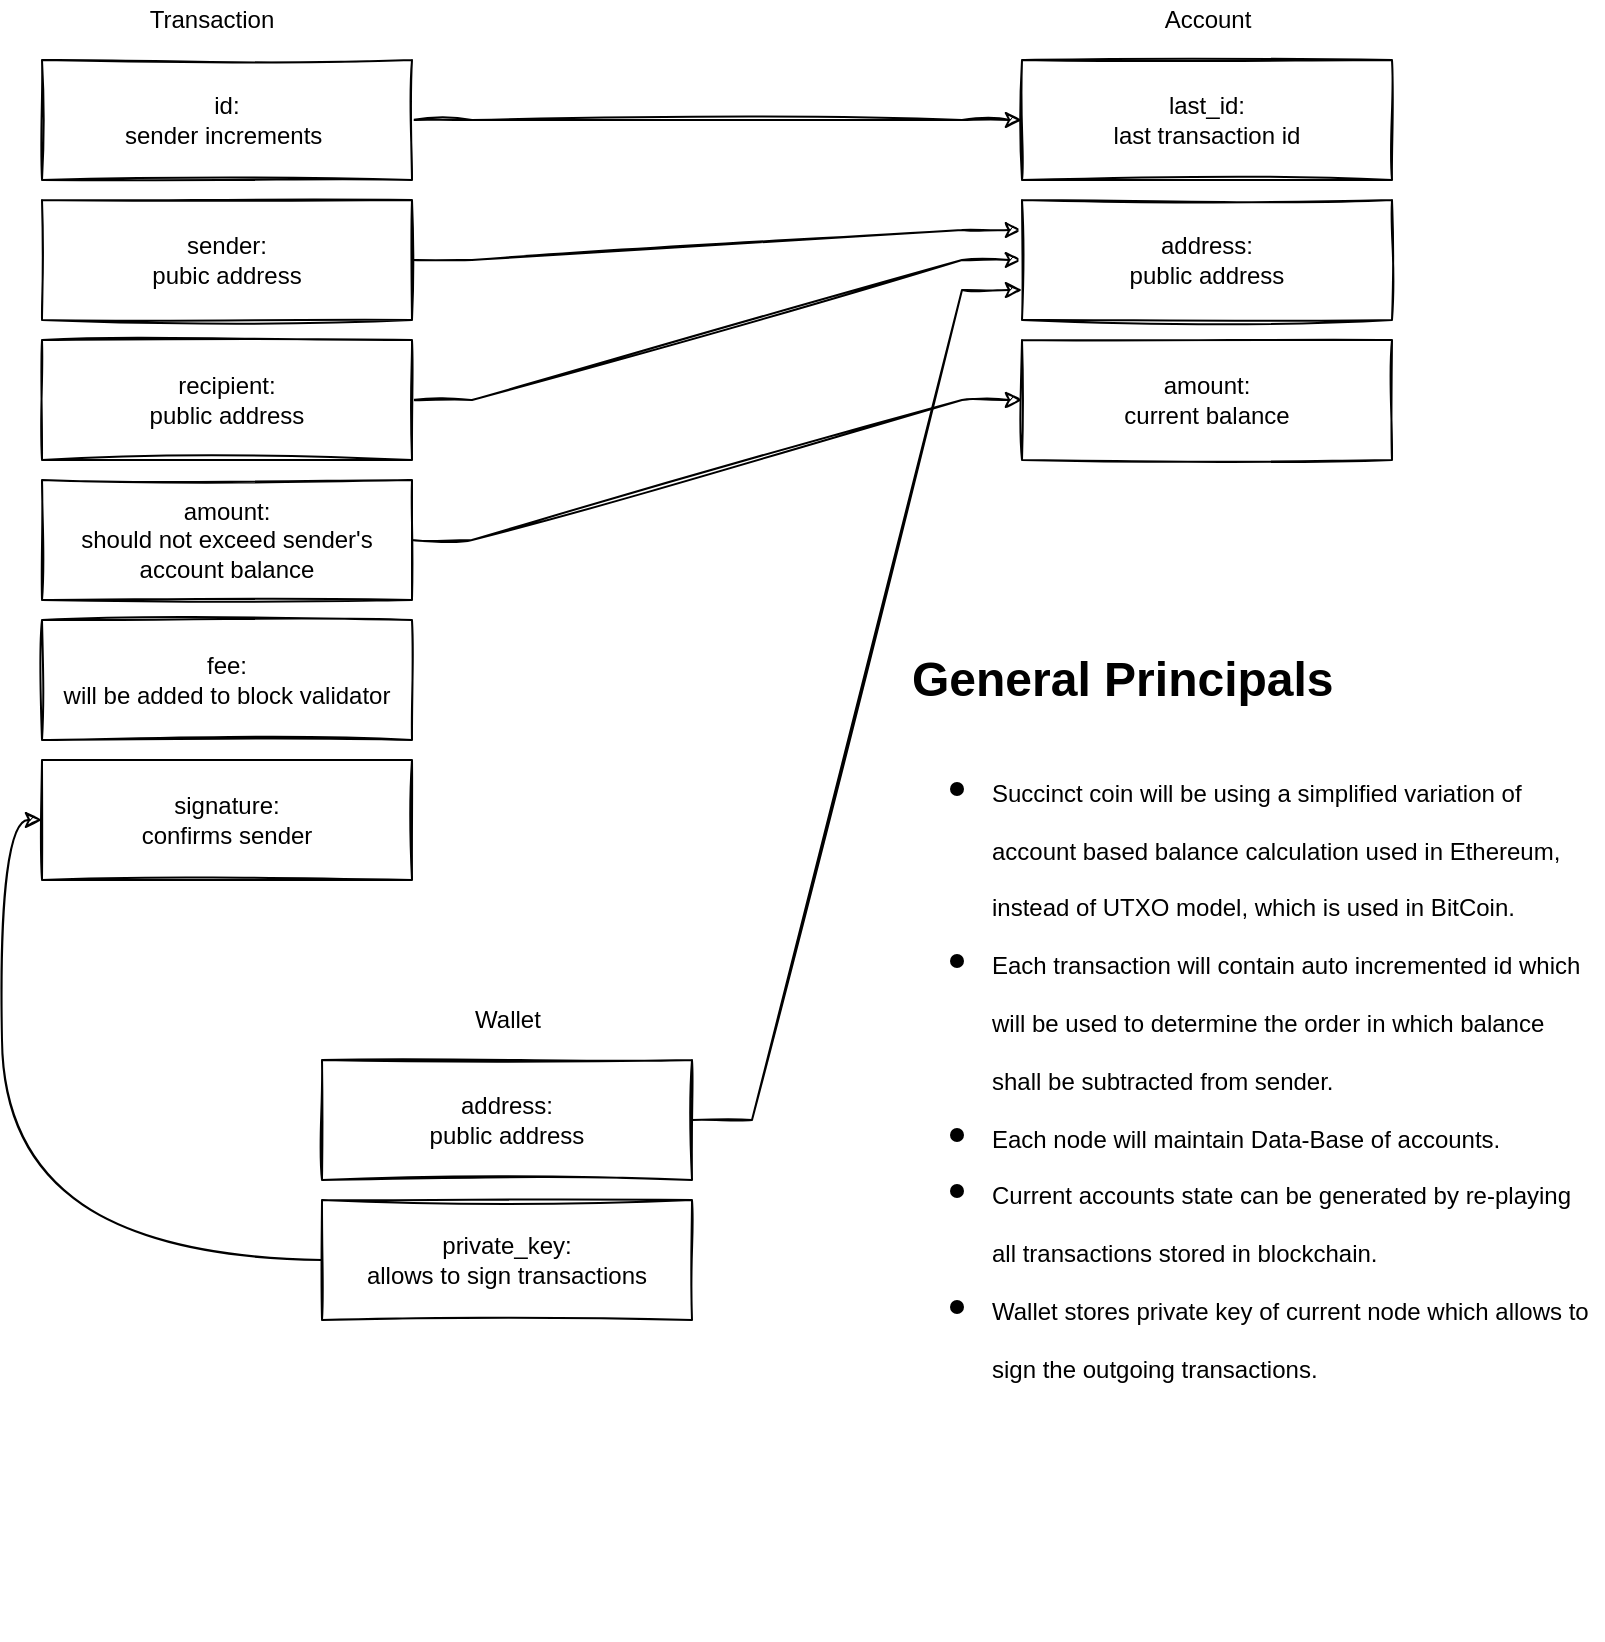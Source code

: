 <mxfile version="13.5.3" type="github">
  <diagram id="UOPjFhgSH-NBCn5mMsvi" name="Page-1">
    <mxGraphModel dx="1188" dy="769" grid="1" gridSize="10" guides="1" tooltips="1" connect="1" arrows="1" fold="1" page="1" pageScale="1" pageWidth="850" pageHeight="1100" math="0" shadow="0">
      <root>
        <mxCell id="0" />
        <mxCell id="1" parent="0" />
        <mxCell id="68P404522QT9SfdU48aJ-20" style="edgeStyle=entityRelationEdgeStyle;rounded=0;sketch=1;orthogonalLoop=1;jettySize=auto;html=1;entryX=0;entryY=0.25;entryDx=0;entryDy=0;" edge="1" parent="1" source="68P404522QT9SfdU48aJ-1" target="68P404522QT9SfdU48aJ-11">
          <mxGeometry relative="1" as="geometry" />
        </mxCell>
        <mxCell id="68P404522QT9SfdU48aJ-1" value="sender:&lt;br&gt;pubic address" style="rounded=0;whiteSpace=wrap;html=1;sketch=1;" vertex="1" parent="1">
          <mxGeometry x="60" y="260" width="185" height="60" as="geometry" />
        </mxCell>
        <mxCell id="68P404522QT9SfdU48aJ-21" style="edgeStyle=entityRelationEdgeStyle;rounded=0;sketch=1;orthogonalLoop=1;jettySize=auto;html=1;exitX=1;exitY=0.5;exitDx=0;exitDy=0;entryX=0;entryY=0.5;entryDx=0;entryDy=0;" edge="1" parent="1" source="68P404522QT9SfdU48aJ-2" target="68P404522QT9SfdU48aJ-11">
          <mxGeometry relative="1" as="geometry" />
        </mxCell>
        <mxCell id="68P404522QT9SfdU48aJ-2" value="recipient:&lt;br&gt;public address" style="rounded=0;whiteSpace=wrap;html=1;sketch=1;" vertex="1" parent="1">
          <mxGeometry x="60" y="330" width="185" height="60" as="geometry" />
        </mxCell>
        <mxCell id="68P404522QT9SfdU48aJ-23" style="edgeStyle=entityRelationEdgeStyle;rounded=0;sketch=1;orthogonalLoop=1;jettySize=auto;html=1;exitX=1;exitY=0.5;exitDx=0;exitDy=0;entryX=0;entryY=0.5;entryDx=0;entryDy=0;" edge="1" parent="1" source="68P404522QT9SfdU48aJ-3" target="68P404522QT9SfdU48aJ-12">
          <mxGeometry relative="1" as="geometry" />
        </mxCell>
        <mxCell id="68P404522QT9SfdU48aJ-3" value="amount:&lt;br&gt;should not exceed sender&#39;s account balance" style="rounded=0;whiteSpace=wrap;html=1;sketch=1;" vertex="1" parent="1">
          <mxGeometry x="60" y="400" width="185" height="60" as="geometry" />
        </mxCell>
        <mxCell id="68P404522QT9SfdU48aJ-19" style="edgeStyle=entityRelationEdgeStyle;rounded=0;sketch=1;orthogonalLoop=1;jettySize=auto;html=1;entryX=0;entryY=0.5;entryDx=0;entryDy=0;" edge="1" parent="1" source="68P404522QT9SfdU48aJ-6" target="68P404522QT9SfdU48aJ-13">
          <mxGeometry relative="1" as="geometry" />
        </mxCell>
        <mxCell id="68P404522QT9SfdU48aJ-6" value="id:&lt;br&gt;sender increments&amp;nbsp;" style="rounded=0;whiteSpace=wrap;html=1;sketch=1;" vertex="1" parent="1">
          <mxGeometry x="60" y="190" width="185" height="60" as="geometry" />
        </mxCell>
        <mxCell id="68P404522QT9SfdU48aJ-7" value="signature:&lt;br&gt;confirms sender" style="rounded=0;whiteSpace=wrap;html=1;sketch=1;" vertex="1" parent="1">
          <mxGeometry x="60" y="540" width="185" height="60" as="geometry" />
        </mxCell>
        <mxCell id="68P404522QT9SfdU48aJ-9" value="Transaction" style="text;html=1;strokeColor=none;fillColor=none;align=center;verticalAlign=middle;whiteSpace=wrap;rounded=0;sketch=1;" vertex="1" parent="1">
          <mxGeometry x="125" y="160" width="40" height="20" as="geometry" />
        </mxCell>
        <mxCell id="68P404522QT9SfdU48aJ-10" value="Account" style="text;html=1;strokeColor=none;fillColor=none;align=center;verticalAlign=middle;whiteSpace=wrap;rounded=0;sketch=1;" vertex="1" parent="1">
          <mxGeometry x="622.5" y="160" width="40" height="20" as="geometry" />
        </mxCell>
        <mxCell id="68P404522QT9SfdU48aJ-11" value="address:&lt;br&gt;public address" style="rounded=0;whiteSpace=wrap;html=1;sketch=1;" vertex="1" parent="1">
          <mxGeometry x="550" y="260" width="185" height="60" as="geometry" />
        </mxCell>
        <mxCell id="68P404522QT9SfdU48aJ-12" value="amount:&lt;br&gt;current balance" style="rounded=0;whiteSpace=wrap;html=1;sketch=1;" vertex="1" parent="1">
          <mxGeometry x="550" y="330" width="185" height="60" as="geometry" />
        </mxCell>
        <mxCell id="68P404522QT9SfdU48aJ-13" value="last_id:&lt;br&gt;last transaction id" style="rounded=0;whiteSpace=wrap;html=1;sketch=1;" vertex="1" parent="1">
          <mxGeometry x="550" y="190" width="185" height="60" as="geometry" />
        </mxCell>
        <mxCell id="68P404522QT9SfdU48aJ-14" value="Wallet" style="text;html=1;strokeColor=none;fillColor=none;align=center;verticalAlign=middle;whiteSpace=wrap;rounded=0;sketch=1;" vertex="1" parent="1">
          <mxGeometry x="272.5" y="660" width="40" height="20" as="geometry" />
        </mxCell>
        <mxCell id="68P404522QT9SfdU48aJ-18" style="edgeStyle=entityRelationEdgeStyle;rounded=0;orthogonalLoop=1;jettySize=auto;html=1;exitX=1;exitY=0.5;exitDx=0;exitDy=0;entryX=0;entryY=0.75;entryDx=0;entryDy=0;sketch=1;" edge="1" parent="1" source="68P404522QT9SfdU48aJ-15" target="68P404522QT9SfdU48aJ-11">
          <mxGeometry relative="1" as="geometry" />
        </mxCell>
        <mxCell id="68P404522QT9SfdU48aJ-15" value="address:&lt;br&gt;public address" style="rounded=0;whiteSpace=wrap;html=1;sketch=1;" vertex="1" parent="1">
          <mxGeometry x="200" y="690" width="185" height="60" as="geometry" />
        </mxCell>
        <mxCell id="68P404522QT9SfdU48aJ-24" style="rounded=0;sketch=1;orthogonalLoop=1;jettySize=auto;html=1;exitX=0;exitY=0.5;exitDx=0;exitDy=0;entryX=0;entryY=0.5;entryDx=0;entryDy=0;edgeStyle=orthogonalEdgeStyle;curved=1;" edge="1" parent="1" source="68P404522QT9SfdU48aJ-16" target="68P404522QT9SfdU48aJ-7">
          <mxGeometry relative="1" as="geometry" />
        </mxCell>
        <mxCell id="68P404522QT9SfdU48aJ-16" value="private_key:&lt;br&gt;allows to sign transactions" style="rounded=0;whiteSpace=wrap;html=1;sketch=1;" vertex="1" parent="1">
          <mxGeometry x="200" y="760" width="185" height="60" as="geometry" />
        </mxCell>
        <mxCell id="68P404522QT9SfdU48aJ-25" value="&lt;h1&gt;&lt;span&gt;General Principals&lt;/span&gt;&lt;/h1&gt;&lt;h1&gt;&lt;ul&gt;&lt;li&gt;&lt;span style=&quot;font-size: 12px ; font-weight: 400&quot;&gt;Succinct coin will be using a simplified variation of account based balance calculation used in Ethereum, instead of UTXO model, which is used in BitCoin.&lt;/span&gt;&lt;/li&gt;&lt;li&gt;&lt;span style=&quot;font-size: 12px ; font-weight: 400&quot;&gt;Each transaction will contain auto incremented id which will be used to determine the order in which balance shall be subtracted&amp;nbsp;from&amp;nbsp;sender.&lt;/span&gt;&lt;/li&gt;&lt;li&gt;&lt;span style=&quot;font-size: 12px ; font-weight: 400&quot;&gt;Each node will maintain Data-Base of accounts.&lt;/span&gt;&lt;/li&gt;&lt;li&gt;&lt;span style=&quot;font-size: 12px ; font-weight: 400&quot;&gt;Current accounts state can be generated by re-playing all transactions stored in blockchain.&lt;/span&gt;&lt;/li&gt;&lt;li&gt;&lt;span style=&quot;font-size: 12px ; font-weight: 400&quot;&gt;Wallet stores private key of current node which allows to sign the outgoing transactions.&lt;/span&gt;&lt;/li&gt;&lt;/ul&gt;&lt;/h1&gt;" style="text;html=1;strokeColor=none;fillColor=none;spacing=5;spacingTop=-20;whiteSpace=wrap;overflow=hidden;rounded=0;sketch=1;" vertex="1" parent="1">
          <mxGeometry x="490" y="480" width="350" height="500" as="geometry" />
        </mxCell>
        <mxCell id="68P404522QT9SfdU48aJ-26" value="fee:&lt;br&gt;will be added to block validator" style="rounded=0;whiteSpace=wrap;html=1;sketch=1;" vertex="1" parent="1">
          <mxGeometry x="60" y="470" width="185" height="60" as="geometry" />
        </mxCell>
      </root>
    </mxGraphModel>
  </diagram>
</mxfile>
